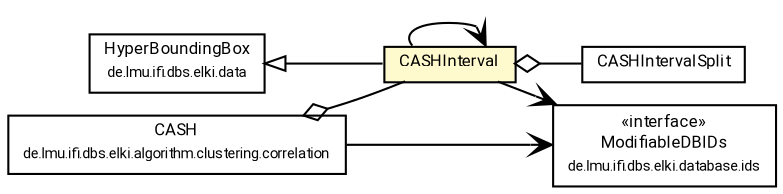 #!/usr/local/bin/dot
#
# Class diagram 
# Generated by UMLGraph version R5_7_2-60-g0e99a6 (http://www.spinellis.gr/umlgraph/)
#

digraph G {
	graph [fontnames="svg"]
	edge [fontname="Roboto",fontsize=7,labelfontname="Roboto",labelfontsize=7,color="black"];
	node [fontname="Roboto",fontcolor="black",fontsize=8,shape=plaintext,margin=0,width=0,height=0];
	nodesep=0.15;
	ranksep=0.25;
	rankdir=LR;
	// de.lmu.ifi.dbs.elki.algorithm.clustering.correlation.cash.CASHInterval
	c2074512 [label=<<table title="de.lmu.ifi.dbs.elki.algorithm.clustering.correlation.cash.CASHInterval" border="0" cellborder="1" cellspacing="0" cellpadding="2" bgcolor="lemonChiffon" href="CASHInterval.html" target="_parent">
		<tr><td><table border="0" cellspacing="0" cellpadding="1">
		<tr><td align="center" balign="center"> <font face="Roboto">CASHInterval</font> </td></tr>
		</table></td></tr>
		</table>>, URL="CASHInterval.html"];
	// de.lmu.ifi.dbs.elki.algorithm.clustering.correlation.cash.CASHIntervalSplit
	c2074513 [label=<<table title="de.lmu.ifi.dbs.elki.algorithm.clustering.correlation.cash.CASHIntervalSplit" border="0" cellborder="1" cellspacing="0" cellpadding="2" href="CASHIntervalSplit.html" target="_parent">
		<tr><td><table border="0" cellspacing="0" cellpadding="1">
		<tr><td align="center" balign="center"> <font face="Roboto">CASHIntervalSplit</font> </td></tr>
		</table></td></tr>
		</table>>, URL="CASHIntervalSplit.html"];
	// de.lmu.ifi.dbs.elki.algorithm.clustering.correlation.CASH<V extends de.lmu.ifi.dbs.elki.data.NumberVector>
	c2074516 [label=<<table title="de.lmu.ifi.dbs.elki.algorithm.clustering.correlation.CASH" border="0" cellborder="1" cellspacing="0" cellpadding="2" href="../CASH.html" target="_parent">
		<tr><td><table border="0" cellspacing="0" cellpadding="1">
		<tr><td align="center" balign="center"> <font face="Roboto">CASH</font> </td></tr>
		<tr><td align="center" balign="center"> <font face="Roboto" point-size="7.0">de.lmu.ifi.dbs.elki.algorithm.clustering.correlation</font> </td></tr>
		</table></td></tr>
		</table>>, URL="../CASH.html"];
	// de.lmu.ifi.dbs.elki.data.HyperBoundingBox
	c2075510 [label=<<table title="de.lmu.ifi.dbs.elki.data.HyperBoundingBox" border="0" cellborder="1" cellspacing="0" cellpadding="2" href="../../../../data/HyperBoundingBox.html" target="_parent">
		<tr><td><table border="0" cellspacing="0" cellpadding="1">
		<tr><td align="center" balign="center"> <font face="Roboto">HyperBoundingBox</font> </td></tr>
		<tr><td align="center" balign="center"> <font face="Roboto" point-size="7.0">de.lmu.ifi.dbs.elki.data</font> </td></tr>
		</table></td></tr>
		</table>>, URL="../../../../data/HyperBoundingBox.html"];
	// de.lmu.ifi.dbs.elki.database.ids.ModifiableDBIDs
	c2075657 [label=<<table title="de.lmu.ifi.dbs.elki.database.ids.ModifiableDBIDs" border="0" cellborder="1" cellspacing="0" cellpadding="2" href="../../../../database/ids/ModifiableDBIDs.html" target="_parent">
		<tr><td><table border="0" cellspacing="0" cellpadding="1">
		<tr><td align="center" balign="center"> &#171;interface&#187; </td></tr>
		<tr><td align="center" balign="center"> <font face="Roboto">ModifiableDBIDs</font> </td></tr>
		<tr><td align="center" balign="center"> <font face="Roboto" point-size="7.0">de.lmu.ifi.dbs.elki.database.ids</font> </td></tr>
		</table></td></tr>
		</table>>, URL="../../../../database/ids/ModifiableDBIDs.html"];
	// de.lmu.ifi.dbs.elki.algorithm.clustering.correlation.cash.CASHInterval extends de.lmu.ifi.dbs.elki.data.HyperBoundingBox
	c2075510 -> c2074512 [arrowtail=empty,dir=back,weight=10];
	// de.lmu.ifi.dbs.elki.algorithm.clustering.correlation.cash.CASHInterval has de.lmu.ifi.dbs.elki.algorithm.clustering.correlation.cash.CASHIntervalSplit
	c2074512 -> c2074513 [arrowhead=none,arrowtail=ediamond,dir=back,weight=4];
	// de.lmu.ifi.dbs.elki.algorithm.clustering.correlation.CASH<V extends de.lmu.ifi.dbs.elki.data.NumberVector> has de.lmu.ifi.dbs.elki.algorithm.clustering.correlation.cash.CASHInterval
	c2074516 -> c2074512 [arrowhead=none,arrowtail=ediamond,dir=back,weight=4];
	// de.lmu.ifi.dbs.elki.algorithm.clustering.correlation.cash.CASHInterval navassoc de.lmu.ifi.dbs.elki.database.ids.ModifiableDBIDs
	c2074512 -> c2075657 [arrowhead=open,weight=1];
	// de.lmu.ifi.dbs.elki.algorithm.clustering.correlation.cash.CASHInterval navassoc de.lmu.ifi.dbs.elki.algorithm.clustering.correlation.cash.CASHInterval
	c2074512 -> c2074512 [arrowhead=open,weight=1];
	// de.lmu.ifi.dbs.elki.algorithm.clustering.correlation.CASH<V extends de.lmu.ifi.dbs.elki.data.NumberVector> navassoc de.lmu.ifi.dbs.elki.database.ids.ModifiableDBIDs
	c2074516 -> c2075657 [arrowhead=open,weight=1];
}

